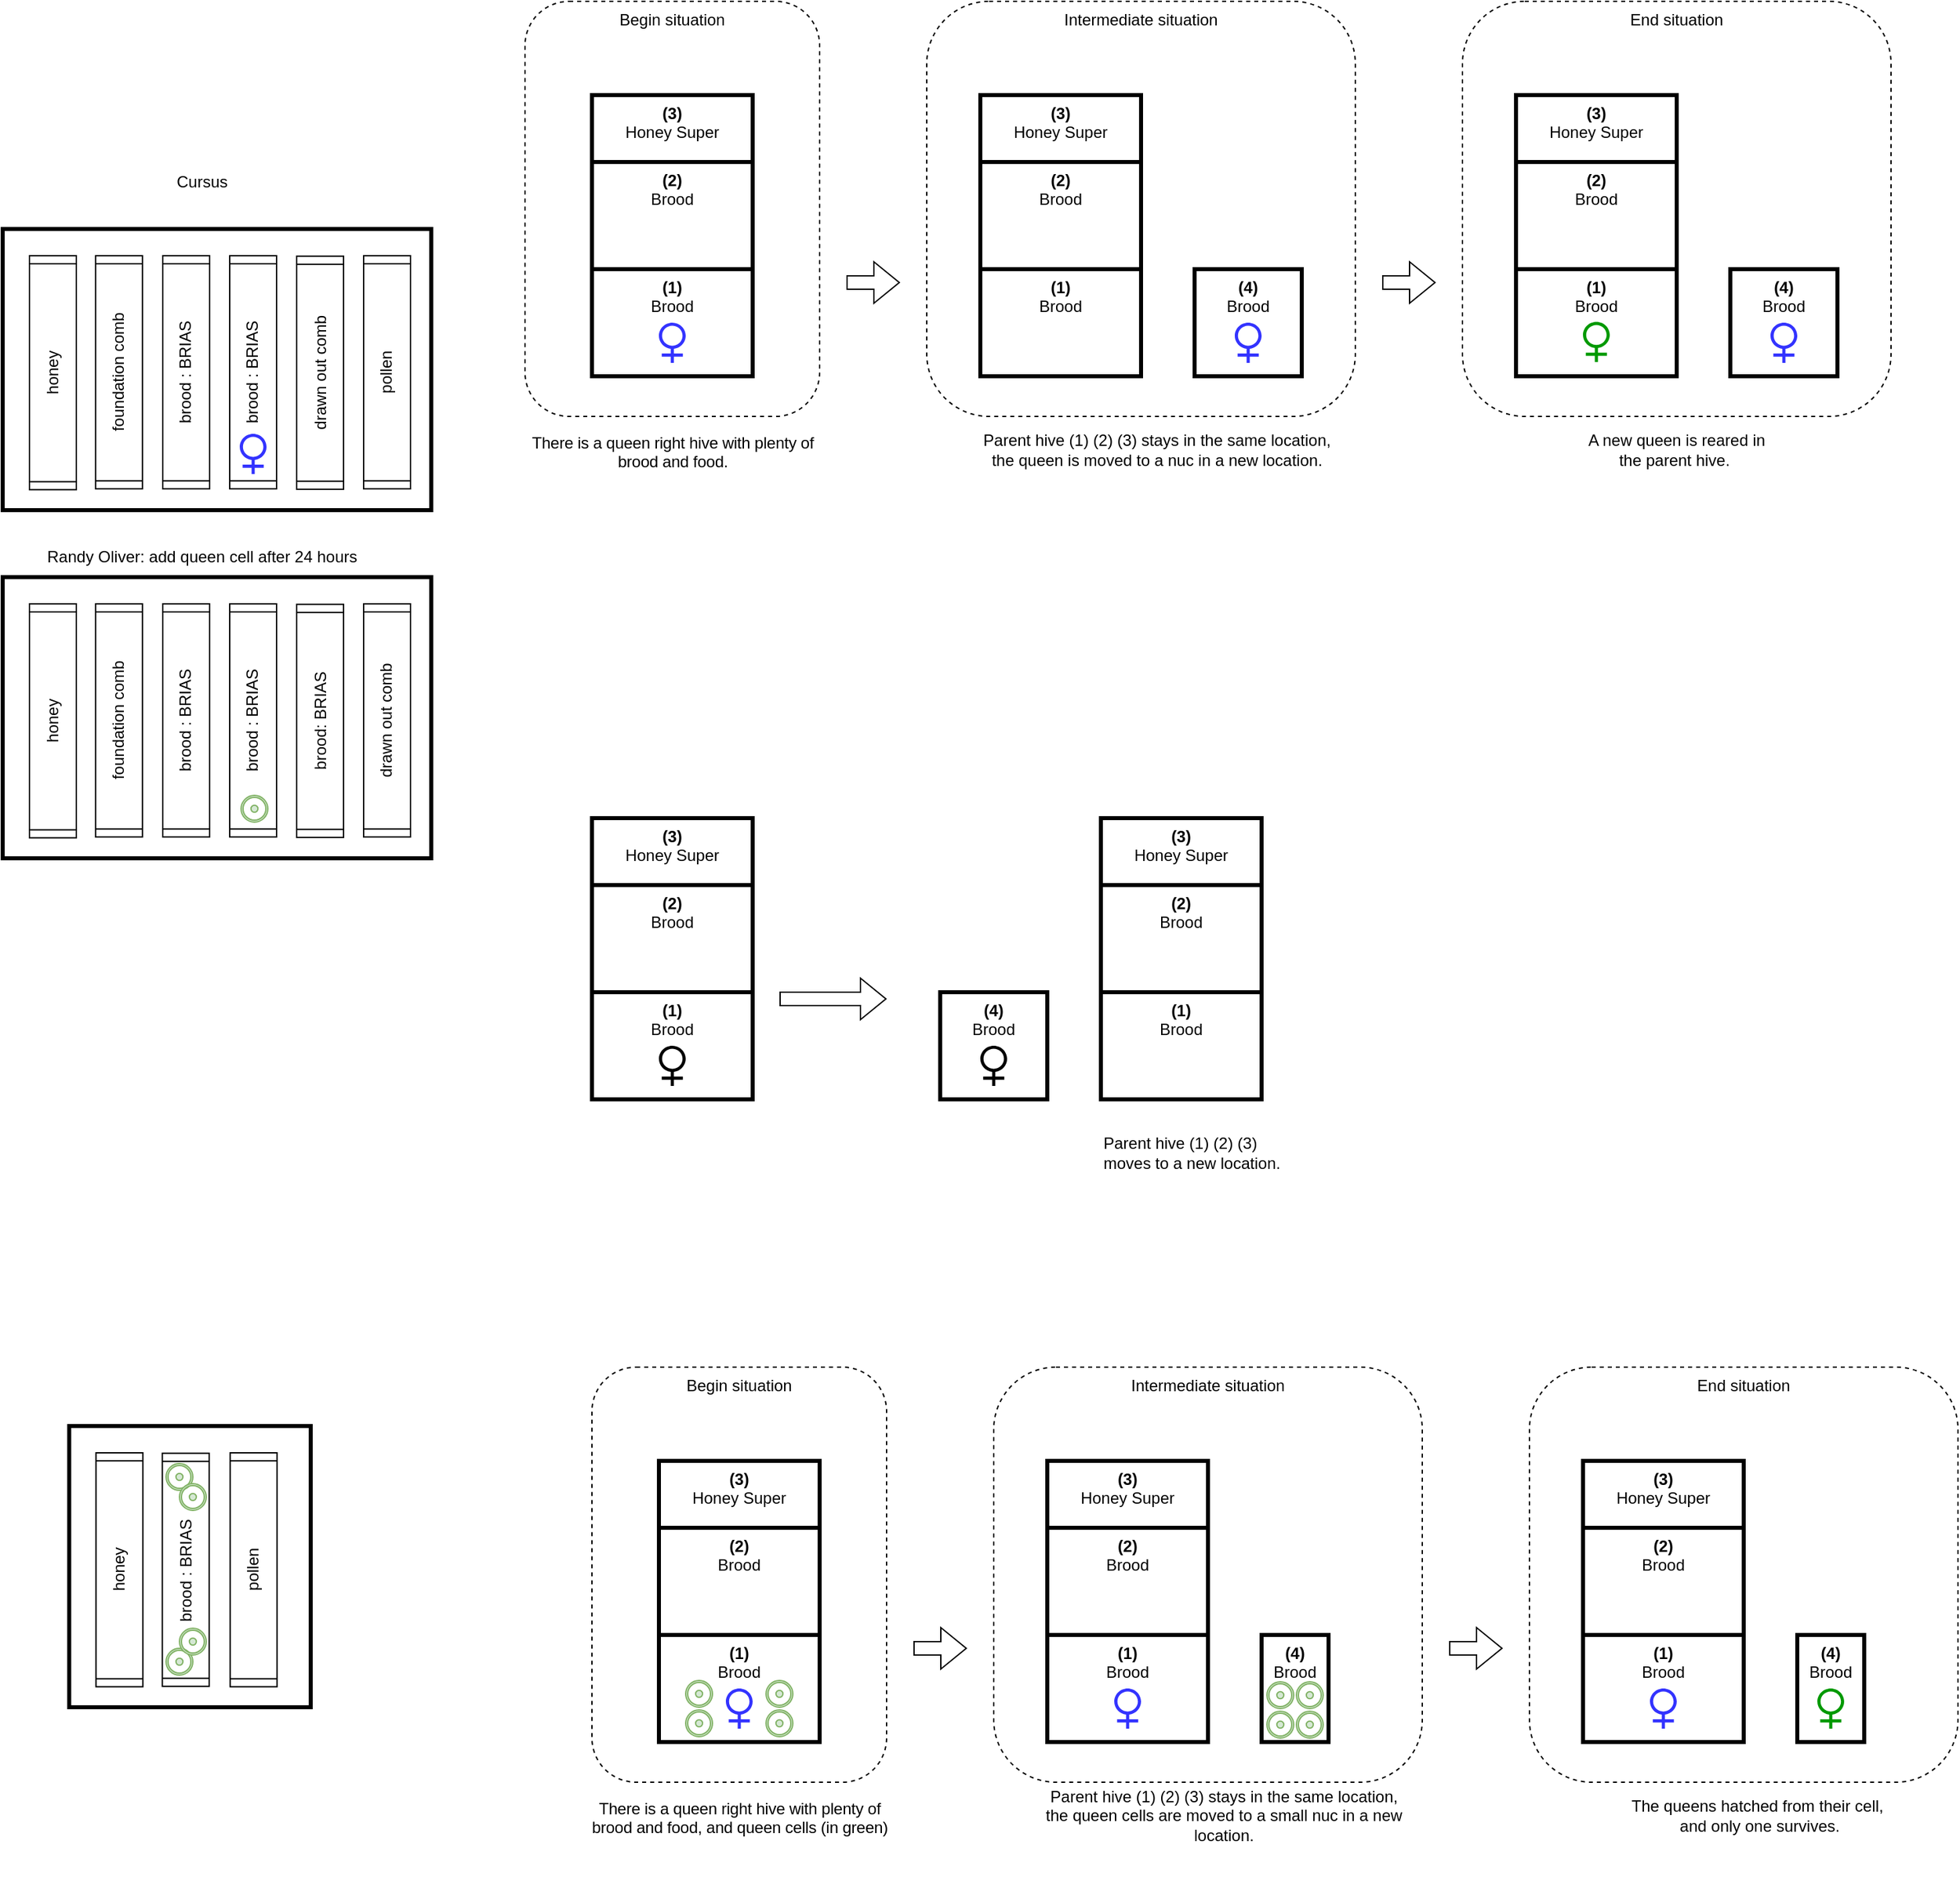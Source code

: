 <mxfile version="26.0.3">
  <diagram name="Page-1" id="qWE6s-IcHEfQxez9r86c">
    <mxGraphModel dx="514" dy="1412" grid="1" gridSize="10" guides="1" tooltips="1" connect="1" arrows="1" fold="1" page="1" pageScale="1" pageWidth="850" pageHeight="1100" math="0" shadow="0">
      <root>
        <mxCell id="0" />
        <mxCell id="1" parent="0" />
        <mxCell id="Ux2qAAe1gOKTnrGUfpTu-42" value="Intermediate situation" style="rounded=1;whiteSpace=wrap;html=1;verticalAlign=top;fillStyle=auto;gradientColor=none;dashed=1;" vertex="1" parent="1">
          <mxGeometry x="770" y="-10" width="320" height="310" as="geometry" />
        </mxCell>
        <mxCell id="Ux2qAAe1gOKTnrGUfpTu-41" value="Begin situation" style="rounded=1;whiteSpace=wrap;html=1;verticalAlign=top;fillStyle=auto;gradientColor=none;dashed=1;" vertex="1" parent="1">
          <mxGeometry x="470" y="-10" width="220" height="310" as="geometry" />
        </mxCell>
        <mxCell id="IyKs0MpaTiuhfgl_7AT9-2" value="" style="rounded=0;whiteSpace=wrap;html=1;strokeWidth=3;" parent="1" vertex="1">
          <mxGeometry x="80" y="160" width="320" height="210" as="geometry" />
        </mxCell>
        <mxCell id="IyKs0MpaTiuhfgl_7AT9-3" value="honey" style="shape=process;whiteSpace=wrap;html=1;backgroundOutline=1;rotation=-90;textDirection=ltr;direction=west;size=0.033;" parent="1" vertex="1">
          <mxGeometry x="30.16" y="249.86" width="174.7" height="35" as="geometry" />
        </mxCell>
        <mxCell id="IyKs0MpaTiuhfgl_7AT9-9" value="&lt;b&gt;(1)&lt;/b&gt;&lt;div&gt;Brood&lt;/div&gt;" style="rounded=0;whiteSpace=wrap;html=1;strokeWidth=3;horizontal=1;verticalAlign=top;" parent="1" vertex="1">
          <mxGeometry x="520" y="190" width="120" height="80" as="geometry" />
        </mxCell>
        <mxCell id="IyKs0MpaTiuhfgl_7AT9-10" value="" style="shape=mxgraph.signs.nature.venus;html=1;pointerEvents=1;fillColor=#3333FF;strokeColor=none;verticalLabelPosition=bottom;verticalAlign=top;align=center;sketch=0;" parent="1" vertex="1">
          <mxGeometry x="570" y="230" width="20" height="30" as="geometry" />
        </mxCell>
        <mxCell id="IyKs0MpaTiuhfgl_7AT9-11" value="&lt;b&gt;(2)&lt;/b&gt;&lt;div&gt;Brood&lt;/div&gt;" style="rounded=0;whiteSpace=wrap;html=1;strokeWidth=3;verticalAlign=top;" parent="1" vertex="1">
          <mxGeometry x="520" y="110" width="120" height="80" as="geometry" />
        </mxCell>
        <mxCell id="Ux2qAAe1gOKTnrGUfpTu-1" value="&lt;b&gt;(4)&lt;/b&gt;&lt;div&gt;Brood&lt;/div&gt;" style="rounded=0;whiteSpace=wrap;html=1;strokeWidth=3;horizontal=1;verticalAlign=top;" vertex="1" parent="1">
          <mxGeometry x="970" y="190" width="80" height="80" as="geometry" />
        </mxCell>
        <mxCell id="Ux2qAAe1gOKTnrGUfpTu-2" value="" style="shape=mxgraph.signs.nature.venus;html=1;pointerEvents=1;fillColor=#3333FF;strokeColor=none;verticalLabelPosition=bottom;verticalAlign=top;align=center;sketch=0;" vertex="1" parent="1">
          <mxGeometry x="1000" y="230" width="20" height="30" as="geometry" />
        </mxCell>
        <mxCell id="Ux2qAAe1gOKTnrGUfpTu-7" value="" style="shape=flexArrow;endArrow=classic;html=1;rounded=0;" edge="1" parent="1">
          <mxGeometry width="50" height="50" relative="1" as="geometry">
            <mxPoint x="710" y="200" as="sourcePoint" />
            <mxPoint x="750" y="200" as="targetPoint" />
          </mxGeometry>
        </mxCell>
        <mxCell id="Ux2qAAe1gOKTnrGUfpTu-9" value="&lt;span style=&quot;&quot;&gt;Parent hive (1) (2) (3) stays in the same location, the queen is moved to a nuc in a new location.&lt;/span&gt;" style="text;html=1;align=center;verticalAlign=middle;whiteSpace=wrap;rounded=0;" vertex="1" parent="1">
          <mxGeometry x="802.5" y="310" width="277.5" height="30" as="geometry" />
        </mxCell>
        <mxCell id="Ux2qAAe1gOKTnrGUfpTu-13" value="&lt;b&gt;(4)&lt;/b&gt;&lt;div&gt;Brood&lt;/div&gt;" style="rounded=0;whiteSpace=wrap;html=1;strokeWidth=3;horizontal=1;verticalAlign=top;" vertex="1" parent="1">
          <mxGeometry x="780" y="730" width="80" height="80" as="geometry" />
        </mxCell>
        <mxCell id="Ux2qAAe1gOKTnrGUfpTu-14" value="" style="shape=mxgraph.signs.nature.venus;html=1;pointerEvents=1;fillColor=#000000;strokeColor=none;verticalLabelPosition=bottom;verticalAlign=top;align=center;sketch=0;" vertex="1" parent="1">
          <mxGeometry x="810" y="770" width="20" height="30" as="geometry" />
        </mxCell>
        <mxCell id="Ux2qAAe1gOKTnrGUfpTu-17" value="" style="shape=flexArrow;endArrow=classic;html=1;rounded=0;" edge="1" parent="1">
          <mxGeometry width="50" height="50" relative="1" as="geometry">
            <mxPoint x="660" y="735" as="sourcePoint" />
            <mxPoint x="740" y="735" as="targetPoint" />
          </mxGeometry>
        </mxCell>
        <mxCell id="Ux2qAAe1gOKTnrGUfpTu-18" value="&lt;span style=&quot;&quot;&gt;Parent hive (1) (2) (3) moves to a new location.&lt;/span&gt;" style="text;html=1;align=left;verticalAlign=middle;whiteSpace=wrap;rounded=0;" vertex="1" parent="1">
          <mxGeometry x="900" y="835" width="135" height="30" as="geometry" />
        </mxCell>
        <mxCell id="Ux2qAAe1gOKTnrGUfpTu-20" value="&lt;b&gt;(3)&lt;/b&gt;&lt;div&gt;Honey Super&lt;/div&gt;" style="rounded=0;whiteSpace=wrap;html=1;strokeWidth=3;verticalAlign=top;" vertex="1" parent="1">
          <mxGeometry x="520" y="60" width="120" height="50" as="geometry" />
        </mxCell>
        <mxCell id="Ux2qAAe1gOKTnrGUfpTu-23" value="&lt;b&gt;(1)&lt;/b&gt;&lt;div&gt;Brood&lt;/div&gt;" style="rounded=0;whiteSpace=wrap;html=1;strokeWidth=3;horizontal=1;verticalAlign=top;" vertex="1" parent="1">
          <mxGeometry x="810" y="190" width="120" height="80" as="geometry" />
        </mxCell>
        <mxCell id="Ux2qAAe1gOKTnrGUfpTu-25" value="&lt;b&gt;(2)&lt;/b&gt;&lt;div&gt;Brood&lt;/div&gt;" style="rounded=0;whiteSpace=wrap;html=1;strokeWidth=3;verticalAlign=top;" vertex="1" parent="1">
          <mxGeometry x="810" y="110" width="120" height="80" as="geometry" />
        </mxCell>
        <mxCell id="Ux2qAAe1gOKTnrGUfpTu-26" value="&lt;b&gt;(3)&lt;/b&gt;&lt;div&gt;Honey Super&lt;/div&gt;" style="rounded=0;whiteSpace=wrap;html=1;strokeWidth=3;verticalAlign=top;" vertex="1" parent="1">
          <mxGeometry x="810" y="60" width="120" height="50" as="geometry" />
        </mxCell>
        <mxCell id="Ux2qAAe1gOKTnrGUfpTu-27" value="&lt;b&gt;(1)&lt;/b&gt;&lt;div&gt;Brood&lt;/div&gt;" style="rounded=0;whiteSpace=wrap;html=1;strokeWidth=3;horizontal=1;verticalAlign=top;" vertex="1" parent="1">
          <mxGeometry x="520" y="730" width="120" height="80" as="geometry" />
        </mxCell>
        <mxCell id="Ux2qAAe1gOKTnrGUfpTu-28" value="" style="shape=mxgraph.signs.nature.venus;html=1;pointerEvents=1;fillColor=#000000;strokeColor=none;verticalLabelPosition=bottom;verticalAlign=top;align=center;sketch=0;" vertex="1" parent="1">
          <mxGeometry x="570" y="770" width="20" height="30" as="geometry" />
        </mxCell>
        <mxCell id="Ux2qAAe1gOKTnrGUfpTu-29" value="&lt;b&gt;(2)&lt;/b&gt;&lt;div&gt;Brood&lt;/div&gt;" style="rounded=0;whiteSpace=wrap;html=1;strokeWidth=3;verticalAlign=top;" vertex="1" parent="1">
          <mxGeometry x="520" y="650" width="120" height="80" as="geometry" />
        </mxCell>
        <mxCell id="Ux2qAAe1gOKTnrGUfpTu-30" value="&lt;b&gt;(3)&lt;/b&gt;&lt;div&gt;Honey Super&lt;/div&gt;" style="rounded=0;whiteSpace=wrap;html=1;strokeWidth=3;verticalAlign=top;" vertex="1" parent="1">
          <mxGeometry x="520" y="600" width="120" height="50" as="geometry" />
        </mxCell>
        <mxCell id="Ux2qAAe1gOKTnrGUfpTu-31" value="&lt;b&gt;(1)&lt;/b&gt;&lt;div&gt;Brood&lt;/div&gt;" style="rounded=0;whiteSpace=wrap;html=1;strokeWidth=3;horizontal=1;verticalAlign=top;" vertex="1" parent="1">
          <mxGeometry x="900" y="730" width="120" height="80" as="geometry" />
        </mxCell>
        <mxCell id="Ux2qAAe1gOKTnrGUfpTu-33" value="&lt;b&gt;(2)&lt;/b&gt;&lt;div&gt;Brood&lt;/div&gt;" style="rounded=0;whiteSpace=wrap;html=1;strokeWidth=3;verticalAlign=top;" vertex="1" parent="1">
          <mxGeometry x="900" y="650" width="120" height="80" as="geometry" />
        </mxCell>
        <mxCell id="Ux2qAAe1gOKTnrGUfpTu-34" value="&lt;b&gt;(3)&lt;/b&gt;&lt;div&gt;Honey Super&lt;/div&gt;" style="rounded=0;whiteSpace=wrap;html=1;strokeWidth=3;verticalAlign=top;" vertex="1" parent="1">
          <mxGeometry x="900" y="600" width="120" height="50" as="geometry" />
        </mxCell>
        <mxCell id="Ux2qAAe1gOKTnrGUfpTu-43" value="End situation" style="rounded=1;whiteSpace=wrap;html=1;verticalAlign=top;fillStyle=auto;gradientColor=none;dashed=1;" vertex="1" parent="1">
          <mxGeometry x="1170" y="-10" width="320" height="310" as="geometry" />
        </mxCell>
        <mxCell id="Ux2qAAe1gOKTnrGUfpTu-44" value="&lt;b&gt;(4)&lt;/b&gt;&lt;div&gt;Brood&lt;/div&gt;" style="rounded=0;whiteSpace=wrap;html=1;strokeWidth=3;horizontal=1;verticalAlign=top;" vertex="1" parent="1">
          <mxGeometry x="1370" y="190" width="80" height="80" as="geometry" />
        </mxCell>
        <mxCell id="Ux2qAAe1gOKTnrGUfpTu-45" value="" style="shape=mxgraph.signs.nature.venus;html=1;pointerEvents=1;fillColor=#3333FF;strokeColor=none;verticalLabelPosition=bottom;verticalAlign=top;align=center;sketch=0;" vertex="1" parent="1">
          <mxGeometry x="1400" y="230" width="20" height="30" as="geometry" />
        </mxCell>
        <mxCell id="Ux2qAAe1gOKTnrGUfpTu-46" value="&lt;span style=&quot;&quot;&gt;A new queen is reared in the parent hive.&amp;nbsp;&lt;/span&gt;" style="text;html=1;align=center;verticalAlign=middle;whiteSpace=wrap;rounded=0;" vertex="1" parent="1">
          <mxGeometry x="1255" y="310" width="150" height="30" as="geometry" />
        </mxCell>
        <mxCell id="Ux2qAAe1gOKTnrGUfpTu-47" value="&lt;b&gt;(1)&lt;/b&gt;&lt;div&gt;Brood&lt;/div&gt;" style="rounded=0;whiteSpace=wrap;html=1;strokeWidth=3;horizontal=1;verticalAlign=top;" vertex="1" parent="1">
          <mxGeometry x="1210" y="190" width="120" height="80" as="geometry" />
        </mxCell>
        <mxCell id="Ux2qAAe1gOKTnrGUfpTu-48" value="&lt;b&gt;(2)&lt;/b&gt;&lt;div&gt;Brood&lt;/div&gt;" style="rounded=0;whiteSpace=wrap;html=1;strokeWidth=3;verticalAlign=top;" vertex="1" parent="1">
          <mxGeometry x="1210" y="110" width="120" height="80" as="geometry" />
        </mxCell>
        <mxCell id="Ux2qAAe1gOKTnrGUfpTu-49" value="&lt;b&gt;(3)&lt;/b&gt;&lt;div&gt;Honey Super&lt;/div&gt;" style="rounded=0;whiteSpace=wrap;html=1;strokeWidth=3;verticalAlign=top;" vertex="1" parent="1">
          <mxGeometry x="1210" y="60" width="120" height="50" as="geometry" />
        </mxCell>
        <mxCell id="Ux2qAAe1gOKTnrGUfpTu-50" value="" style="shape=flexArrow;endArrow=classic;html=1;rounded=0;" edge="1" parent="1">
          <mxGeometry width="50" height="50" relative="1" as="geometry">
            <mxPoint x="1110" y="200" as="sourcePoint" />
            <mxPoint x="1150" y="200" as="targetPoint" />
          </mxGeometry>
        </mxCell>
        <mxCell id="Ux2qAAe1gOKTnrGUfpTu-51" value="" style="shape=mxgraph.signs.nature.venus;html=1;pointerEvents=1;fillColor=#009900;strokeColor=none;verticalLabelPosition=bottom;verticalAlign=top;align=center;sketch=0;" vertex="1" parent="1">
          <mxGeometry x="1260" y="229.38" width="20" height="30" as="geometry" />
        </mxCell>
        <mxCell id="Ux2qAAe1gOKTnrGUfpTu-57" value="foundation comb" style="shape=process;whiteSpace=wrap;html=1;backgroundOutline=1;rotation=-90;textDirection=ltr;direction=west;size=0.033;" vertex="1" parent="1">
          <mxGeometry x="79.84" y="249.54" width="174.06" height="35" as="geometry" />
        </mxCell>
        <mxCell id="Ux2qAAe1gOKTnrGUfpTu-58" value="brood : BRIAS" style="shape=process;whiteSpace=wrap;html=1;backgroundOutline=1;rotation=-90;textDirection=ltr;direction=west;size=0.033;" vertex="1" parent="1">
          <mxGeometry x="130" y="249.54" width="174.06" height="35" as="geometry" />
        </mxCell>
        <mxCell id="Ux2qAAe1gOKTnrGUfpTu-59" value="brood : BRIAS" style="shape=process;whiteSpace=wrap;html=1;backgroundOutline=1;rotation=-90;textDirection=ltr;direction=west;size=0.033;" vertex="1" parent="1">
          <mxGeometry x="180" y="249.54" width="174.06" height="35" as="geometry" />
        </mxCell>
        <mxCell id="Ux2qAAe1gOKTnrGUfpTu-60" value="drawn out comb" style="shape=process;whiteSpace=wrap;html=1;backgroundOutline=1;rotation=-90;textDirection=ltr;direction=west;size=0.033;" vertex="1" parent="1">
          <mxGeometry x="230" y="249.86" width="174.06" height="35" as="geometry" />
        </mxCell>
        <mxCell id="Ux2qAAe1gOKTnrGUfpTu-61" value="pollen" style="shape=process;whiteSpace=wrap;html=1;backgroundOutline=1;rotation=-90;textDirection=ltr;direction=west;size=0.033;" vertex="1" parent="1">
          <mxGeometry x="280" y="249.54" width="174.06" height="35" as="geometry" />
        </mxCell>
        <mxCell id="Ux2qAAe1gOKTnrGUfpTu-53" value="" style="shape=mxgraph.signs.nature.venus;html=1;pointerEvents=1;fillColor=#3333FF;strokeColor=none;verticalLabelPosition=bottom;verticalAlign=top;align=center;labelBackgroundColor=none;labelBorderColor=none;textShadow=0;gradientColor=none;shadow=0;" vertex="1" parent="1">
          <mxGeometry x="257.03" y="313" width="20" height="30" as="geometry" />
        </mxCell>
        <mxCell id="Ux2qAAe1gOKTnrGUfpTu-62" value="Intermediate situation" style="rounded=1;whiteSpace=wrap;html=1;verticalAlign=top;fillStyle=auto;gradientColor=none;dashed=1;" vertex="1" parent="1">
          <mxGeometry x="820" y="1010" width="320" height="310" as="geometry" />
        </mxCell>
        <mxCell id="Ux2qAAe1gOKTnrGUfpTu-63" value="Begin situation" style="rounded=1;whiteSpace=wrap;html=1;verticalAlign=top;fillStyle=auto;gradientColor=none;dashed=1;" vertex="1" parent="1">
          <mxGeometry x="520" y="1010" width="220" height="310" as="geometry" />
        </mxCell>
        <mxCell id="Ux2qAAe1gOKTnrGUfpTu-64" value="&lt;b&gt;(1)&lt;/b&gt;&lt;div&gt;Brood&lt;/div&gt;" style="rounded=0;whiteSpace=wrap;html=1;strokeWidth=3;horizontal=1;verticalAlign=top;" vertex="1" parent="1">
          <mxGeometry x="570" y="1210" width="120" height="80" as="geometry" />
        </mxCell>
        <mxCell id="Ux2qAAe1gOKTnrGUfpTu-65" value="" style="shape=mxgraph.signs.nature.venus;html=1;pointerEvents=1;fillColor=#3333FF;strokeColor=none;verticalLabelPosition=bottom;verticalAlign=top;align=center;sketch=0;" vertex="1" parent="1">
          <mxGeometry x="620" y="1250" width="20" height="30" as="geometry" />
        </mxCell>
        <mxCell id="Ux2qAAe1gOKTnrGUfpTu-66" value="&lt;b&gt;(2)&lt;/b&gt;&lt;div&gt;Brood&lt;/div&gt;" style="rounded=0;whiteSpace=wrap;html=1;strokeWidth=3;verticalAlign=top;" vertex="1" parent="1">
          <mxGeometry x="570" y="1130" width="120" height="80" as="geometry" />
        </mxCell>
        <mxCell id="Ux2qAAe1gOKTnrGUfpTu-67" value="&lt;b&gt;(4)&lt;/b&gt;&lt;div&gt;Brood&lt;/div&gt;" style="rounded=0;whiteSpace=wrap;html=1;strokeWidth=3;horizontal=1;verticalAlign=top;" vertex="1" parent="1">
          <mxGeometry x="1020" y="1210" width="50" height="80" as="geometry" />
        </mxCell>
        <mxCell id="Ux2qAAe1gOKTnrGUfpTu-69" value="" style="shape=flexArrow;endArrow=classic;html=1;rounded=0;" edge="1" parent="1">
          <mxGeometry width="50" height="50" relative="1" as="geometry">
            <mxPoint x="760" y="1220" as="sourcePoint" />
            <mxPoint x="800" y="1220" as="targetPoint" />
          </mxGeometry>
        </mxCell>
        <mxCell id="Ux2qAAe1gOKTnrGUfpTu-70" value="&lt;span style=&quot;&quot;&gt;Parent hive (1) (2) (3) stays in the same location, the queen cells are moved to a small nuc in a new location.&lt;/span&gt;" style="text;html=1;align=center;verticalAlign=middle;whiteSpace=wrap;rounded=0;" vertex="1" parent="1">
          <mxGeometry x="852.5" y="1330" width="277.5" height="30" as="geometry" />
        </mxCell>
        <mxCell id="Ux2qAAe1gOKTnrGUfpTu-71" value="&lt;b&gt;(3)&lt;/b&gt;&lt;div&gt;Honey Super&lt;/div&gt;" style="rounded=0;whiteSpace=wrap;html=1;strokeWidth=3;verticalAlign=top;" vertex="1" parent="1">
          <mxGeometry x="570" y="1080" width="120" height="50" as="geometry" />
        </mxCell>
        <mxCell id="Ux2qAAe1gOKTnrGUfpTu-72" value="&lt;b&gt;(1)&lt;/b&gt;&lt;div&gt;Brood&lt;/div&gt;" style="rounded=0;whiteSpace=wrap;html=1;strokeWidth=3;horizontal=1;verticalAlign=top;" vertex="1" parent="1">
          <mxGeometry x="860" y="1210" width="120" height="80" as="geometry" />
        </mxCell>
        <mxCell id="Ux2qAAe1gOKTnrGUfpTu-73" value="&lt;b&gt;(2)&lt;/b&gt;&lt;div&gt;Brood&lt;/div&gt;" style="rounded=0;whiteSpace=wrap;html=1;strokeWidth=3;verticalAlign=top;" vertex="1" parent="1">
          <mxGeometry x="860" y="1130" width="120" height="80" as="geometry" />
        </mxCell>
        <mxCell id="Ux2qAAe1gOKTnrGUfpTu-74" value="&lt;b&gt;(3)&lt;/b&gt;&lt;div&gt;Honey Super&lt;/div&gt;" style="rounded=0;whiteSpace=wrap;html=1;strokeWidth=3;verticalAlign=top;" vertex="1" parent="1">
          <mxGeometry x="860" y="1080" width="120" height="50" as="geometry" />
        </mxCell>
        <mxCell id="Ux2qAAe1gOKTnrGUfpTu-68" value="" style="shape=mxgraph.signs.nature.venus;html=1;pointerEvents=1;fillColor=#3333FF;strokeColor=none;verticalLabelPosition=bottom;verticalAlign=top;align=center;sketch=0;" vertex="1" parent="1">
          <mxGeometry x="910" y="1250" width="20" height="30" as="geometry" />
        </mxCell>
        <mxCell id="Ux2qAAe1gOKTnrGUfpTu-80" value="" style="shape=mxgraph.signs.nature.sun_1;html=1;pointerEvents=1;fillColor=#d5e8d4;strokeColor=#82b366;verticalLabelPosition=bottom;verticalAlign=top;align=center;sketch=0;strokeWidth=1;" vertex="1" parent="1">
          <mxGeometry x="1024" y="1245" width="20" height="20" as="geometry" />
        </mxCell>
        <mxCell id="Ux2qAAe1gOKTnrGUfpTu-81" value="" style="shape=mxgraph.signs.nature.sun_1;html=1;pointerEvents=1;fillColor=#d5e8d4;strokeColor=#82b366;verticalLabelPosition=bottom;verticalAlign=top;align=center;sketch=0;" vertex="1" parent="1">
          <mxGeometry x="1046" y="1245" width="20" height="20" as="geometry" />
        </mxCell>
        <mxCell id="Ux2qAAe1gOKTnrGUfpTu-82" value="" style="shape=mxgraph.signs.nature.sun_1;html=1;pointerEvents=1;fillColor=#d5e8d4;strokeColor=#82b366;verticalLabelPosition=bottom;verticalAlign=top;align=center;sketch=0;direction=west;" vertex="1" parent="1">
          <mxGeometry x="1024" y="1267" width="20" height="20" as="geometry" />
        </mxCell>
        <mxCell id="Ux2qAAe1gOKTnrGUfpTu-83" value="" style="shape=mxgraph.signs.nature.sun_1;html=1;pointerEvents=1;fillColor=#d5e8d4;strokeColor=#82b366;verticalLabelPosition=bottom;verticalAlign=top;align=center;sketch=0;" vertex="1" parent="1">
          <mxGeometry x="1046" y="1267" width="20" height="20" as="geometry" />
        </mxCell>
        <mxCell id="Ux2qAAe1gOKTnrGUfpTu-84" value="" style="shape=mxgraph.signs.nature.sun_1;html=1;pointerEvents=1;fillColor=#d5e8d4;strokeColor=#82b366;verticalLabelPosition=bottom;verticalAlign=top;align=center;sketch=0;" vertex="1" parent="1">
          <mxGeometry x="650" y="1244" width="20" height="20" as="geometry" />
        </mxCell>
        <mxCell id="Ux2qAAe1gOKTnrGUfpTu-85" value="" style="shape=mxgraph.signs.nature.sun_1;html=1;pointerEvents=1;fillColor=#d5e8d4;strokeColor=#82b366;verticalLabelPosition=bottom;verticalAlign=top;align=center;sketch=0;" vertex="1" parent="1">
          <mxGeometry x="590" y="1244" width="20" height="20" as="geometry" />
        </mxCell>
        <mxCell id="Ux2qAAe1gOKTnrGUfpTu-86" value="" style="shape=mxgraph.signs.nature.sun_1;html=1;pointerEvents=1;fillColor=#d5e8d4;strokeColor=#82b366;verticalLabelPosition=bottom;verticalAlign=top;align=center;sketch=0;direction=west;" vertex="1" parent="1">
          <mxGeometry x="650" y="1266" width="20" height="20" as="geometry" />
        </mxCell>
        <mxCell id="Ux2qAAe1gOKTnrGUfpTu-87" value="" style="shape=mxgraph.signs.nature.sun_1;html=1;pointerEvents=1;fillColor=#d5e8d4;strokeColor=#82b366;verticalLabelPosition=bottom;verticalAlign=top;align=center;sketch=0;" vertex="1" parent="1">
          <mxGeometry x="590" y="1266" width="20" height="20" as="geometry" />
        </mxCell>
        <mxCell id="Ux2qAAe1gOKTnrGUfpTu-88" value="End situation" style="rounded=1;whiteSpace=wrap;html=1;verticalAlign=top;fillStyle=auto;gradientColor=none;dashed=1;" vertex="1" parent="1">
          <mxGeometry x="1220" y="1010" width="320" height="310" as="geometry" />
        </mxCell>
        <mxCell id="Ux2qAAe1gOKTnrGUfpTu-89" value="&lt;b&gt;(4)&lt;/b&gt;&lt;div&gt;Brood&lt;/div&gt;" style="rounded=0;whiteSpace=wrap;html=1;strokeWidth=3;horizontal=1;verticalAlign=top;" vertex="1" parent="1">
          <mxGeometry x="1420" y="1210" width="50" height="80" as="geometry" />
        </mxCell>
        <mxCell id="Ux2qAAe1gOKTnrGUfpTu-90" value="" style="shape=flexArrow;endArrow=classic;html=1;rounded=0;" edge="1" parent="1">
          <mxGeometry width="50" height="50" relative="1" as="geometry">
            <mxPoint x="1160" y="1220" as="sourcePoint" />
            <mxPoint x="1200" y="1220" as="targetPoint" />
          </mxGeometry>
        </mxCell>
        <mxCell id="Ux2qAAe1gOKTnrGUfpTu-91" value="&lt;span style=&quot;&quot;&gt;The queens hatched from their cell,&amp;nbsp;&lt;/span&gt;&lt;div&gt;&lt;span style=&quot;&quot;&gt;and only one survives.&lt;/span&gt;&lt;/div&gt;" style="text;html=1;align=center;verticalAlign=middle;whiteSpace=wrap;rounded=0;" vertex="1" parent="1">
          <mxGeometry x="1252.5" y="1330" width="277.5" height="30" as="geometry" />
        </mxCell>
        <mxCell id="Ux2qAAe1gOKTnrGUfpTu-92" value="&lt;b&gt;(1)&lt;/b&gt;&lt;div&gt;Brood&lt;/div&gt;" style="rounded=0;whiteSpace=wrap;html=1;strokeWidth=3;horizontal=1;verticalAlign=top;" vertex="1" parent="1">
          <mxGeometry x="1260" y="1210" width="120" height="80" as="geometry" />
        </mxCell>
        <mxCell id="Ux2qAAe1gOKTnrGUfpTu-93" value="&lt;b&gt;(2)&lt;/b&gt;&lt;div&gt;Brood&lt;/div&gt;" style="rounded=0;whiteSpace=wrap;html=1;strokeWidth=3;verticalAlign=top;" vertex="1" parent="1">
          <mxGeometry x="1260" y="1130" width="120" height="80" as="geometry" />
        </mxCell>
        <mxCell id="Ux2qAAe1gOKTnrGUfpTu-94" value="&lt;b&gt;(3)&lt;/b&gt;&lt;div&gt;Honey Super&lt;/div&gt;" style="rounded=0;whiteSpace=wrap;html=1;strokeWidth=3;verticalAlign=top;" vertex="1" parent="1">
          <mxGeometry x="1260" y="1080" width="120" height="50" as="geometry" />
        </mxCell>
        <mxCell id="Ux2qAAe1gOKTnrGUfpTu-95" value="" style="shape=mxgraph.signs.nature.venus;html=1;pointerEvents=1;fillColor=#3333FF;strokeColor=none;verticalLabelPosition=bottom;verticalAlign=top;align=center;sketch=0;" vertex="1" parent="1">
          <mxGeometry x="1310" y="1250" width="20" height="30" as="geometry" />
        </mxCell>
        <mxCell id="Ux2qAAe1gOKTnrGUfpTu-100" value="" style="shape=mxgraph.signs.nature.venus;html=1;pointerEvents=1;fillColor=#009900;strokeColor=none;verticalLabelPosition=bottom;verticalAlign=top;align=center;sketch=0;" vertex="1" parent="1">
          <mxGeometry x="1435" y="1250" width="20" height="30" as="geometry" />
        </mxCell>
        <mxCell id="Ux2qAAe1gOKTnrGUfpTu-102" value="&lt;div style=&quot;box-sizing: border-box; margin: 0px; padding: 0px; direction: ltr;&quot; class=&quot;paragraph data-line-571&quot;&gt;&lt;p style=&quot;box-sizing: border-box; margin: 0px 0px 1.25rem; padding: 0px; direction: ltr; text-rendering: optimizelegibility; letter-spacing: -0.01em;&quot;&gt;&lt;font face=&quot;Helvetica&quot;&gt;There is a queen right hive with plenty of brood and food.&lt;/font&gt;&lt;/p&gt;&lt;div style=&quot;font-size: 14px; font-family: -apple-system, &amp;quot;system-ui&amp;quot;, &amp;quot;Segoe WPC&amp;quot;, &amp;quot;Segoe UI&amp;quot;, HelveticaNeue-Light, Ubuntu, &amp;quot;Droid Sans&amp;quot;, sans-serif;&quot;&gt;&lt;br&gt;&lt;/div&gt;&lt;/div&gt;&lt;div style=&quot;box-sizing: border-box; margin: 0px; padding: 0px; direction: ltr; font-family: -apple-system, &amp;quot;system-ui&amp;quot;, &amp;quot;Segoe WPC&amp;quot;, &amp;quot;Segoe UI&amp;quot;, HelveticaNeue-Light, Ubuntu, &amp;quot;Droid Sans&amp;quot;, sans-serif; font-size: 14px; text-align: start;&quot; class=&quot;paragraph data-line-574&quot;&gt;&lt;/div&gt;" style="text;html=1;align=center;verticalAlign=middle;whiteSpace=wrap;rounded=0;" vertex="1" parent="1">
          <mxGeometry x="460.63" y="330" width="238.75" height="30" as="geometry" />
        </mxCell>
        <mxCell id="Ux2qAAe1gOKTnrGUfpTu-103" value="&lt;div style=&quot;box-sizing: border-box; margin: 0px; padding: 0px; direction: ltr;&quot; class=&quot;paragraph data-line-571&quot;&gt;&lt;p style=&quot;box-sizing: border-box; margin: 0px 0px 1.25rem; padding: 0px; direction: ltr; text-rendering: optimizelegibility; letter-spacing: -0.01em;&quot;&gt;&lt;font face=&quot;Helvetica&quot;&gt;There is a queen right hive with plenty of brood and food, and queen cells (in green)&lt;/font&gt;&lt;/p&gt;&lt;div style=&quot;font-size: 14px; font-family: -apple-system, &amp;quot;system-ui&amp;quot;, &amp;quot;Segoe WPC&amp;quot;, &amp;quot;Segoe UI&amp;quot;, HelveticaNeue-Light, Ubuntu, &amp;quot;Droid Sans&amp;quot;, sans-serif;&quot;&gt;&lt;br&gt;&lt;/div&gt;&lt;/div&gt;&lt;div style=&quot;box-sizing: border-box; margin: 0px; padding: 0px; direction: ltr; font-family: -apple-system, &amp;quot;system-ui&amp;quot;, &amp;quot;Segoe WPC&amp;quot;, &amp;quot;Segoe UI&amp;quot;, HelveticaNeue-Light, Ubuntu, &amp;quot;Droid Sans&amp;quot;, sans-serif; font-size: 14px; text-align: start;&quot; class=&quot;paragraph data-line-574&quot;&gt;&lt;/div&gt;" style="text;html=1;align=center;verticalAlign=middle;whiteSpace=wrap;rounded=0;" vertex="1" parent="1">
          <mxGeometry x="510.62" y="1350" width="238.75" height="30" as="geometry" />
        </mxCell>
        <mxCell id="Ux2qAAe1gOKTnrGUfpTu-105" value="" style="rounded=0;whiteSpace=wrap;html=1;strokeWidth=3;" vertex="1" parent="1">
          <mxGeometry x="129.68" y="1054" width="180.32" height="210" as="geometry" />
        </mxCell>
        <mxCell id="Ux2qAAe1gOKTnrGUfpTu-106" value="honey" style="shape=process;whiteSpace=wrap;html=1;backgroundOutline=1;rotation=-90;textDirection=ltr;direction=west;size=0.033;" vertex="1" parent="1">
          <mxGeometry x="79.84" y="1143.86" width="174.7" height="35" as="geometry" />
        </mxCell>
        <mxCell id="Ux2qAAe1gOKTnrGUfpTu-108" value="brood : BRIAS" style="shape=process;whiteSpace=wrap;html=1;backgroundOutline=1;rotation=-90;textDirection=ltr;direction=west;size=0.033;" vertex="1" parent="1">
          <mxGeometry x="129.68" y="1143.86" width="174.06" height="35" as="geometry" />
        </mxCell>
        <mxCell id="Ux2qAAe1gOKTnrGUfpTu-113" value="pollen" style="shape=process;whiteSpace=wrap;html=1;backgroundOutline=1;rotation=-90;textDirection=ltr;direction=west;size=0.033;" vertex="1" parent="1">
          <mxGeometry x="180" y="1143.86" width="174.7" height="35" as="geometry" />
        </mxCell>
        <mxCell id="Ux2qAAe1gOKTnrGUfpTu-114" value="" style="shape=mxgraph.signs.nature.sun_1;html=1;pointerEvents=1;fillColor=#d5e8d4;strokeColor=#82b366;verticalLabelPosition=bottom;verticalAlign=top;align=center;sketch=0;" vertex="1" parent="1">
          <mxGeometry x="202" y="1220" width="20" height="20" as="geometry" />
        </mxCell>
        <mxCell id="Ux2qAAe1gOKTnrGUfpTu-115" value="" style="shape=mxgraph.signs.nature.sun_1;html=1;pointerEvents=1;fillColor=#d5e8d4;strokeColor=#82b366;verticalLabelPosition=bottom;verticalAlign=top;align=center;sketch=0;" vertex="1" parent="1">
          <mxGeometry x="202" y="1082" width="20" height="20" as="geometry" />
        </mxCell>
        <mxCell id="Ux2qAAe1gOKTnrGUfpTu-116" value="" style="shape=mxgraph.signs.nature.sun_1;html=1;pointerEvents=1;fillColor=#d5e8d4;strokeColor=#82b366;verticalLabelPosition=bottom;verticalAlign=top;align=center;sketch=0;" vertex="1" parent="1">
          <mxGeometry x="212" y="1097" width="20" height="20" as="geometry" />
        </mxCell>
        <mxCell id="Ux2qAAe1gOKTnrGUfpTu-117" value="" style="shape=mxgraph.signs.nature.sun_1;html=1;pointerEvents=1;fillColor=#d5e8d4;strokeColor=#82b366;verticalLabelPosition=bottom;verticalAlign=top;align=center;sketch=0;" vertex="1" parent="1">
          <mxGeometry x="212" y="1205" width="20" height="20" as="geometry" />
        </mxCell>
        <mxCell id="Ux2qAAe1gOKTnrGUfpTu-118" value="" style="rounded=0;whiteSpace=wrap;html=1;strokeWidth=3;" vertex="1" parent="1">
          <mxGeometry x="80" y="420" width="320" height="210" as="geometry" />
        </mxCell>
        <mxCell id="Ux2qAAe1gOKTnrGUfpTu-119" value="honey" style="shape=process;whiteSpace=wrap;html=1;backgroundOutline=1;rotation=-90;textDirection=ltr;direction=west;size=0.033;" vertex="1" parent="1">
          <mxGeometry x="30.16" y="509.86" width="174.7" height="35" as="geometry" />
        </mxCell>
        <mxCell id="Ux2qAAe1gOKTnrGUfpTu-120" value="foundation comb" style="shape=process;whiteSpace=wrap;html=1;backgroundOutline=1;rotation=-90;textDirection=ltr;direction=west;size=0.033;" vertex="1" parent="1">
          <mxGeometry x="79.84" y="509.54" width="174.06" height="35" as="geometry" />
        </mxCell>
        <mxCell id="Ux2qAAe1gOKTnrGUfpTu-121" value="brood : BRIAS" style="shape=process;whiteSpace=wrap;html=1;backgroundOutline=1;rotation=-90;textDirection=ltr;direction=west;size=0.033;" vertex="1" parent="1">
          <mxGeometry x="130" y="509.54" width="174.06" height="35" as="geometry" />
        </mxCell>
        <mxCell id="Ux2qAAe1gOKTnrGUfpTu-122" value="brood : BRIAS" style="shape=process;whiteSpace=wrap;html=1;backgroundOutline=1;rotation=-90;textDirection=ltr;direction=west;size=0.033;" vertex="1" parent="1">
          <mxGeometry x="180" y="509.54" width="174.06" height="35" as="geometry" />
        </mxCell>
        <mxCell id="Ux2qAAe1gOKTnrGUfpTu-123" value="brood: BRIAS" style="shape=process;whiteSpace=wrap;html=1;backgroundOutline=1;rotation=-90;textDirection=ltr;direction=west;size=0.033;" vertex="1" parent="1">
          <mxGeometry x="230" y="509.86" width="174.06" height="35" as="geometry" />
        </mxCell>
        <mxCell id="Ux2qAAe1gOKTnrGUfpTu-124" value="drawn out comb" style="shape=process;whiteSpace=wrap;html=1;backgroundOutline=1;rotation=-90;textDirection=ltr;direction=west;size=0.033;" vertex="1" parent="1">
          <mxGeometry x="280" y="509.54" width="174.06" height="35" as="geometry" />
        </mxCell>
        <mxCell id="Ux2qAAe1gOKTnrGUfpTu-126" value="&lt;span style=&quot;&quot;&gt;Cursus&lt;/span&gt;" style="text;html=1;align=center;verticalAlign=middle;whiteSpace=wrap;rounded=0;" vertex="1" parent="1">
          <mxGeometry x="90" y="110.0" width="277.5" height="30" as="geometry" />
        </mxCell>
        <mxCell id="Ux2qAAe1gOKTnrGUfpTu-127" value="&lt;span style=&quot;&quot;&gt;Randy Oliver: add queen cell after 24 hours&lt;/span&gt;" style="text;html=1;align=center;verticalAlign=middle;whiteSpace=wrap;rounded=0;" vertex="1" parent="1">
          <mxGeometry x="90" y="390" width="277.5" height="30" as="geometry" />
        </mxCell>
        <mxCell id="Ux2qAAe1gOKTnrGUfpTu-129" value="" style="shape=mxgraph.signs.nature.sun_1;html=1;pointerEvents=1;fillColor=#d5e8d4;strokeColor=#82b366;verticalLabelPosition=bottom;verticalAlign=top;align=center;sketch=0;" vertex="1" parent="1">
          <mxGeometry x="258" y="583" width="20" height="20" as="geometry" />
        </mxCell>
      </root>
    </mxGraphModel>
  </diagram>
</mxfile>
